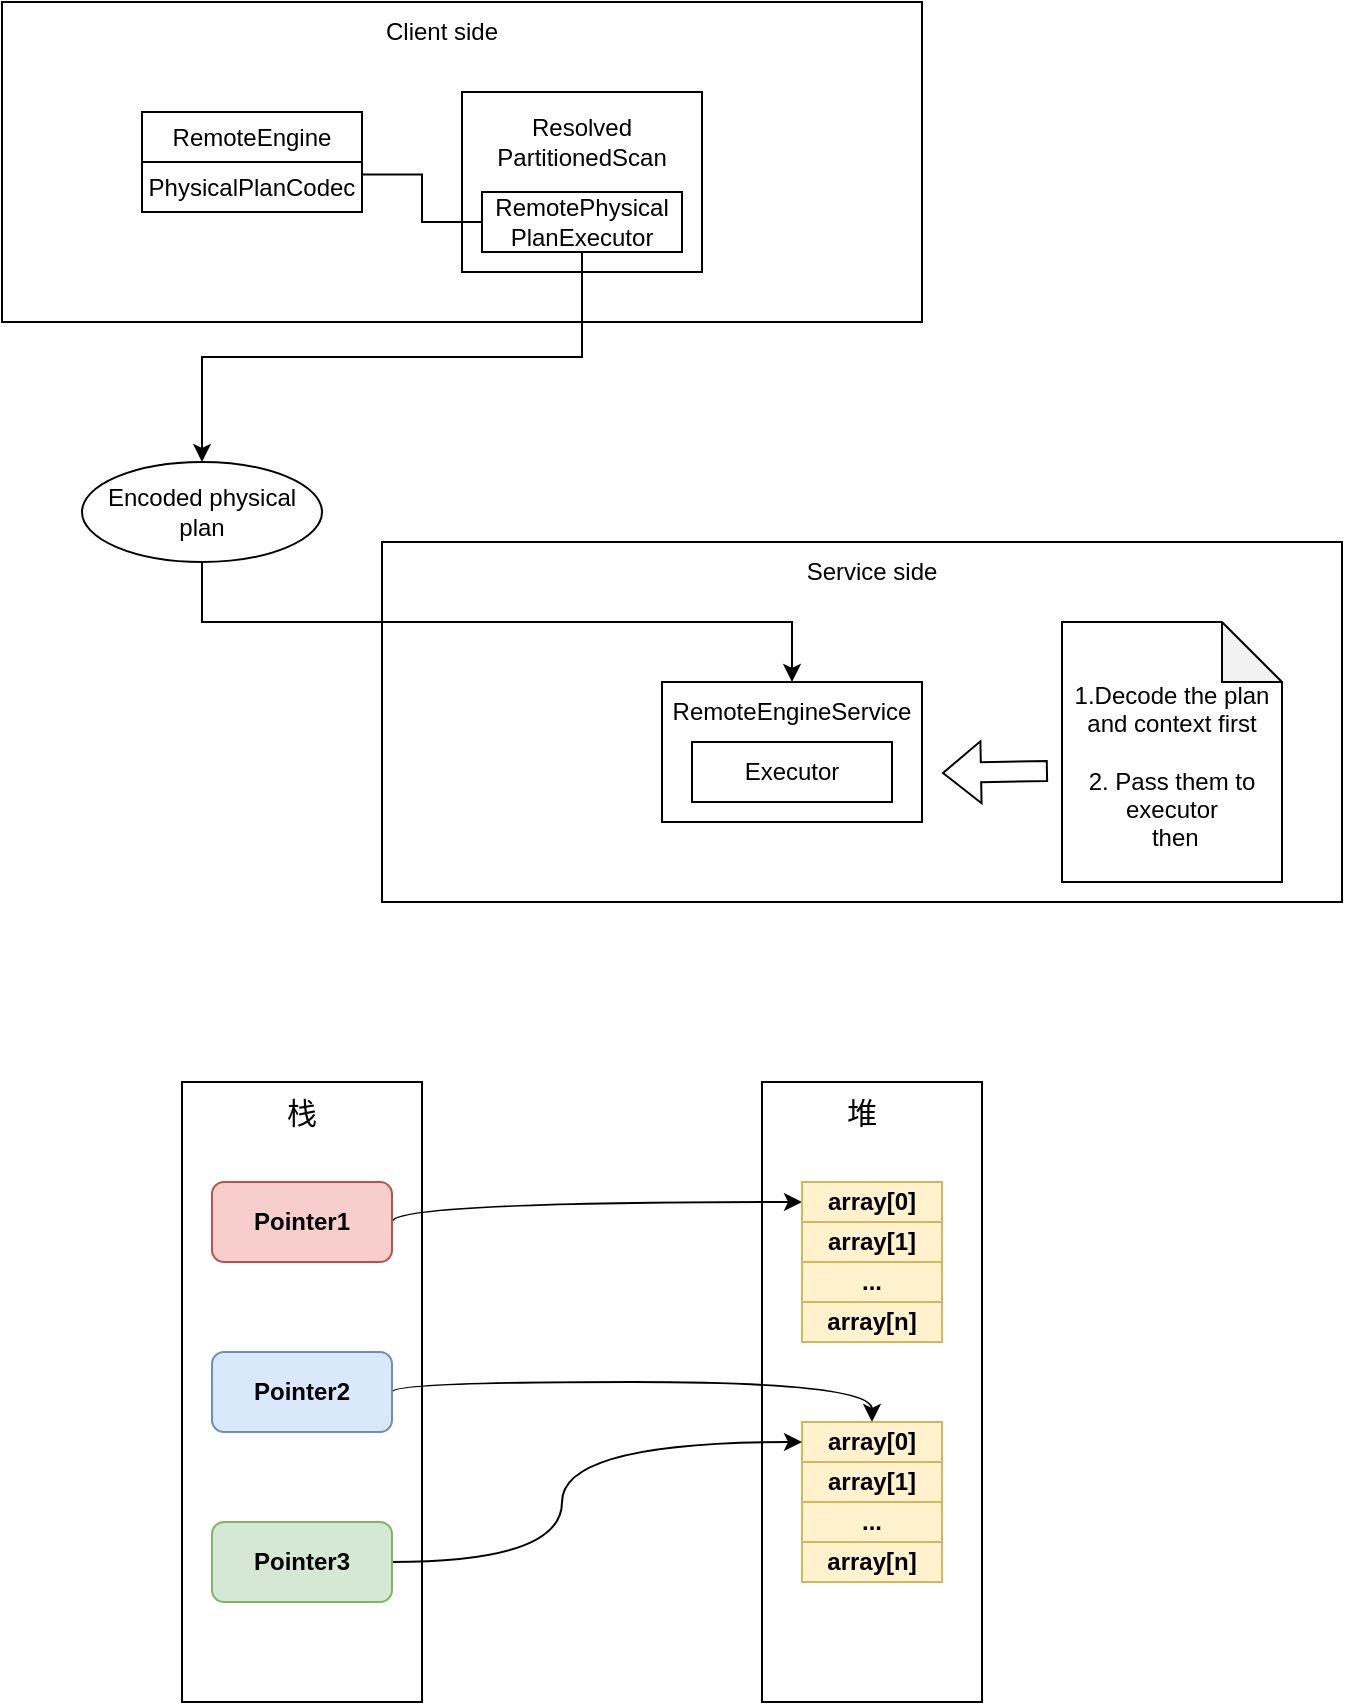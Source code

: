 <mxfile version="24.0.2" type="github">
  <diagram name="第 1 页" id="70xDTCp4IQkPO69VibeZ">
    <mxGraphModel dx="1414" dy="635" grid="1" gridSize="10" guides="1" tooltips="1" connect="1" arrows="1" fold="1" page="1" pageScale="1" pageWidth="827" pageHeight="1169" math="0" shadow="0">
      <root>
        <mxCell id="0" />
        <mxCell id="1" parent="0" />
        <mxCell id="eVmmj1NLvfO43Fu2ZoAp-3" value="" style="rounded=0;whiteSpace=wrap;html=1;" vertex="1" parent="1">
          <mxGeometry x="440" y="610" width="110" height="310" as="geometry" />
        </mxCell>
        <mxCell id="vCgPqWndhAU-b185812Y-34" value="" style="rounded=0;whiteSpace=wrap;html=1;" parent="1" vertex="1">
          <mxGeometry x="250" y="340" width="480" height="180" as="geometry" />
        </mxCell>
        <mxCell id="vCgPqWndhAU-b185812Y-26" value="" style="rounded=0;whiteSpace=wrap;html=1;" parent="1" vertex="1">
          <mxGeometry x="60" y="70" width="460" height="160" as="geometry" />
        </mxCell>
        <mxCell id="vCgPqWndhAU-b185812Y-1" value="" style="rounded=0;whiteSpace=wrap;html=1;" parent="1" vertex="1">
          <mxGeometry x="290" y="115" width="120" height="90" as="geometry" />
        </mxCell>
        <mxCell id="vCgPqWndhAU-b185812Y-2" value="&lt;div&gt;Resolved&lt;/div&gt;&lt;div&gt;PartitionedScan&lt;/div&gt;" style="text;html=1;strokeColor=none;fillColor=none;align=center;verticalAlign=middle;whiteSpace=wrap;rounded=0;" parent="1" vertex="1">
          <mxGeometry x="320" y="125" width="60" height="30" as="geometry" />
        </mxCell>
        <mxCell id="vCgPqWndhAU-b185812Y-20" style="edgeStyle=orthogonalEdgeStyle;rounded=0;orthogonalLoop=1;jettySize=auto;html=1;exitX=0;exitY=0.5;exitDx=0;exitDy=0;entryX=1;entryY=0.25;entryDx=0;entryDy=0;endArrow=none;endFill=0;" parent="1" source="vCgPqWndhAU-b185812Y-3" target="vCgPqWndhAU-b185812Y-19" edge="1">
          <mxGeometry relative="1" as="geometry" />
        </mxCell>
        <mxCell id="vCgPqWndhAU-b185812Y-3" value="" style="rounded=0;whiteSpace=wrap;html=1;" parent="1" vertex="1">
          <mxGeometry x="300" y="165" width="100" height="30" as="geometry" />
        </mxCell>
        <mxCell id="vCgPqWndhAU-b185812Y-22" style="edgeStyle=orthogonalEdgeStyle;rounded=0;orthogonalLoop=1;jettySize=auto;html=1;exitX=0.5;exitY=1;exitDx=0;exitDy=0;" parent="1" source="vCgPqWndhAU-b185812Y-4" target="vCgPqWndhAU-b185812Y-21" edge="1">
          <mxGeometry relative="1" as="geometry" />
        </mxCell>
        <mxCell id="vCgPqWndhAU-b185812Y-4" value="&lt;div&gt;RemotePhysical&lt;/div&gt;&lt;div&gt;PlanExecutor&lt;/div&gt;" style="text;html=1;strokeColor=none;fillColor=none;align=center;verticalAlign=middle;whiteSpace=wrap;rounded=0;" parent="1" vertex="1">
          <mxGeometry x="320" y="165" width="60" height="30" as="geometry" />
        </mxCell>
        <mxCell id="vCgPqWndhAU-b185812Y-16" value="RemoteEngine" style="rounded=0;whiteSpace=wrap;html=1;" parent="1" vertex="1">
          <mxGeometry x="130" y="125" width="110" height="25" as="geometry" />
        </mxCell>
        <mxCell id="vCgPqWndhAU-b185812Y-19" value="PhysicalPlanCodec" style="rounded=0;whiteSpace=wrap;html=1;" parent="1" vertex="1">
          <mxGeometry x="130" y="150" width="110" height="25" as="geometry" />
        </mxCell>
        <mxCell id="vCgPqWndhAU-b185812Y-27" style="edgeStyle=orthogonalEdgeStyle;rounded=0;orthogonalLoop=1;jettySize=auto;html=1;exitX=0.5;exitY=1;exitDx=0;exitDy=0;entryX=0.5;entryY=0;entryDx=0;entryDy=0;" parent="1" source="vCgPqWndhAU-b185812Y-21" target="vCgPqWndhAU-b185812Y-23" edge="1">
          <mxGeometry relative="1" as="geometry" />
        </mxCell>
        <mxCell id="vCgPqWndhAU-b185812Y-21" value="Encoded physical plan" style="ellipse;whiteSpace=wrap;html=1;" parent="1" vertex="1">
          <mxGeometry x="100" y="300" width="120" height="50" as="geometry" />
        </mxCell>
        <mxCell id="vCgPqWndhAU-b185812Y-23" value="" style="rounded=0;whiteSpace=wrap;html=1;" parent="1" vertex="1">
          <mxGeometry x="390" y="410" width="130" height="70" as="geometry" />
        </mxCell>
        <mxCell id="vCgPqWndhAU-b185812Y-28" value="Executor" style="rounded=0;whiteSpace=wrap;html=1;" parent="1" vertex="1">
          <mxGeometry x="405" y="440" width="100" height="30" as="geometry" />
        </mxCell>
        <mxCell id="vCgPqWndhAU-b185812Y-29" value="RemoteEngineService" style="text;html=1;strokeColor=none;fillColor=none;align=center;verticalAlign=middle;whiteSpace=wrap;rounded=0;" parent="1" vertex="1">
          <mxGeometry x="425" y="410" width="60" height="30" as="geometry" />
        </mxCell>
        <mxCell id="vCgPqWndhAU-b185812Y-31" value="&lt;div&gt;&lt;br&gt;&lt;/div&gt;&lt;div&gt;1.Decode the plan and context first&lt;/div&gt;&lt;div&gt;&lt;br&gt;&lt;/div&gt;&lt;div&gt;2. Pass them to executor&lt;br&gt;&lt;/div&gt;&amp;nbsp;then" style="shape=note;whiteSpace=wrap;html=1;backgroundOutline=1;darkOpacity=0.05;" parent="1" vertex="1">
          <mxGeometry x="590" y="380" width="110" height="130" as="geometry" />
        </mxCell>
        <mxCell id="vCgPqWndhAU-b185812Y-32" value="" style="shape=flexArrow;endArrow=classic;html=1;rounded=0;exitX=0.027;exitY=0.377;exitDx=0;exitDy=0;exitPerimeter=0;" parent="1" edge="1">
          <mxGeometry width="50" height="50" relative="1" as="geometry">
            <mxPoint x="582.97" y="454.5" as="sourcePoint" />
            <mxPoint x="530" y="455.49" as="targetPoint" />
          </mxGeometry>
        </mxCell>
        <mxCell id="vCgPqWndhAU-b185812Y-35" value="Client side" style="text;html=1;strokeColor=none;fillColor=none;align=center;verticalAlign=middle;whiteSpace=wrap;rounded=0;" parent="1" vertex="1">
          <mxGeometry x="250" y="70" width="60" height="30" as="geometry" />
        </mxCell>
        <mxCell id="vCgPqWndhAU-b185812Y-36" value="Service side" style="text;html=1;strokeColor=none;fillColor=none;align=center;verticalAlign=middle;whiteSpace=wrap;rounded=0;" parent="1" vertex="1">
          <mxGeometry x="460" y="340" width="70" height="30" as="geometry" />
        </mxCell>
        <mxCell id="eVmmj1NLvfO43Fu2ZoAp-1" value="" style="rounded=0;whiteSpace=wrap;html=1;" vertex="1" parent="1">
          <mxGeometry x="150" y="610" width="120" height="310" as="geometry" />
        </mxCell>
        <mxCell id="eVmmj1NLvfO43Fu2ZoAp-19" style="edgeStyle=orthogonalEdgeStyle;rounded=0;orthogonalLoop=1;jettySize=auto;html=1;exitX=1;exitY=0.5;exitDx=0;exitDy=0;entryX=0;entryY=0.5;entryDx=0;entryDy=0;curved=1;" edge="1" parent="1" source="eVmmj1NLvfO43Fu2ZoAp-2" target="eVmmj1NLvfO43Fu2ZoAp-4">
          <mxGeometry relative="1" as="geometry">
            <Array as="points">
              <mxPoint x="255" y="670" />
            </Array>
          </mxGeometry>
        </mxCell>
        <mxCell id="eVmmj1NLvfO43Fu2ZoAp-2" value="Pointer1" style="rounded=1;whiteSpace=wrap;html=1;fontStyle=1;fillColor=#f8cecc;strokeColor=#b85450;" vertex="1" parent="1">
          <mxGeometry x="165" y="660" width="90" height="40" as="geometry" />
        </mxCell>
        <mxCell id="eVmmj1NLvfO43Fu2ZoAp-4" value="array[0]" style="rounded=0;whiteSpace=wrap;html=1;fontStyle=1;fillColor=#fff2cc;strokeColor=#d6b656;" vertex="1" parent="1">
          <mxGeometry x="460" y="660" width="70" height="20" as="geometry" />
        </mxCell>
        <mxCell id="eVmmj1NLvfO43Fu2ZoAp-5" value="array[1]" style="rounded=0;whiteSpace=wrap;html=1;fontStyle=1;fillColor=#fff2cc;strokeColor=#d6b656;" vertex="1" parent="1">
          <mxGeometry x="460" y="680" width="70" height="20" as="geometry" />
        </mxCell>
        <mxCell id="eVmmj1NLvfO43Fu2ZoAp-6" value="..." style="rounded=0;whiteSpace=wrap;html=1;fontStyle=1;fillColor=#fff2cc;strokeColor=#d6b656;" vertex="1" parent="1">
          <mxGeometry x="460" y="700" width="70" height="20" as="geometry" />
        </mxCell>
        <mxCell id="eVmmj1NLvfO43Fu2ZoAp-7" value="array[n]" style="rounded=0;whiteSpace=wrap;html=1;fontStyle=1;fillColor=#fff2cc;strokeColor=#d6b656;" vertex="1" parent="1">
          <mxGeometry x="460" y="720" width="70" height="20" as="geometry" />
        </mxCell>
        <mxCell id="eVmmj1NLvfO43Fu2ZoAp-18" style="edgeStyle=orthogonalEdgeStyle;rounded=0;orthogonalLoop=1;jettySize=auto;html=1;exitX=1;exitY=0.5;exitDx=0;exitDy=0;entryX=0.5;entryY=0;entryDx=0;entryDy=0;curved=1;" edge="1" parent="1" source="eVmmj1NLvfO43Fu2ZoAp-9" target="eVmmj1NLvfO43Fu2ZoAp-10">
          <mxGeometry relative="1" as="geometry">
            <Array as="points">
              <mxPoint x="255" y="760" />
              <mxPoint x="495" y="760" />
            </Array>
          </mxGeometry>
        </mxCell>
        <mxCell id="eVmmj1NLvfO43Fu2ZoAp-9" value="Pointer2" style="rounded=1;whiteSpace=wrap;html=1;fontStyle=1;fillColor=#dae8fc;strokeColor=#6c8ebf;" vertex="1" parent="1">
          <mxGeometry x="165" y="745" width="90" height="40" as="geometry" />
        </mxCell>
        <mxCell id="eVmmj1NLvfO43Fu2ZoAp-10" value="array[0]" style="rounded=0;whiteSpace=wrap;html=1;fontStyle=1;fillColor=#fff2cc;strokeColor=#d6b656;" vertex="1" parent="1">
          <mxGeometry x="460" y="780" width="70" height="20" as="geometry" />
        </mxCell>
        <mxCell id="eVmmj1NLvfO43Fu2ZoAp-11" value="array[1]" style="rounded=0;whiteSpace=wrap;html=1;fontStyle=1;fillColor=#fff2cc;strokeColor=#d6b656;" vertex="1" parent="1">
          <mxGeometry x="460" y="800" width="70" height="20" as="geometry" />
        </mxCell>
        <mxCell id="eVmmj1NLvfO43Fu2ZoAp-12" value="..." style="rounded=0;whiteSpace=wrap;html=1;fontStyle=1;fillColor=#fff2cc;strokeColor=#d6b656;" vertex="1" parent="1">
          <mxGeometry x="460" y="820" width="70" height="20" as="geometry" />
        </mxCell>
        <mxCell id="eVmmj1NLvfO43Fu2ZoAp-13" value="array[n]" style="rounded=0;whiteSpace=wrap;html=1;fontStyle=1;fillColor=#fff2cc;strokeColor=#d6b656;" vertex="1" parent="1">
          <mxGeometry x="460" y="840" width="70" height="20" as="geometry" />
        </mxCell>
        <mxCell id="eVmmj1NLvfO43Fu2ZoAp-17" style="edgeStyle=orthogonalEdgeStyle;rounded=0;orthogonalLoop=1;jettySize=auto;html=1;exitX=1;exitY=0.5;exitDx=0;exitDy=0;entryX=0;entryY=0.5;entryDx=0;entryDy=0;curved=1;" edge="1" parent="1" source="eVmmj1NLvfO43Fu2ZoAp-14" target="eVmmj1NLvfO43Fu2ZoAp-10">
          <mxGeometry relative="1" as="geometry">
            <Array as="points">
              <mxPoint x="340" y="850" />
              <mxPoint x="340" y="790" />
            </Array>
          </mxGeometry>
        </mxCell>
        <mxCell id="eVmmj1NLvfO43Fu2ZoAp-14" value="Pointer3" style="rounded=1;whiteSpace=wrap;html=1;fontStyle=1;fillColor=#d5e8d4;strokeColor=#82b366;" vertex="1" parent="1">
          <mxGeometry x="165" y="830" width="90" height="40" as="geometry" />
        </mxCell>
        <mxCell id="eVmmj1NLvfO43Fu2ZoAp-20" value="&lt;font style=&quot;font-size: 15px;&quot;&gt;栈&lt;/font&gt;" style="text;html=1;align=center;verticalAlign=middle;whiteSpace=wrap;rounded=0;" vertex="1" parent="1">
          <mxGeometry x="180" y="610" width="60" height="30" as="geometry" />
        </mxCell>
        <mxCell id="eVmmj1NLvfO43Fu2ZoAp-21" value="&lt;font style=&quot;font-size: 15px;&quot;&gt;堆&lt;/font&gt;" style="text;html=1;align=center;verticalAlign=middle;whiteSpace=wrap;rounded=0;" vertex="1" parent="1">
          <mxGeometry x="460" y="610" width="60" height="30" as="geometry" />
        </mxCell>
      </root>
    </mxGraphModel>
  </diagram>
</mxfile>
